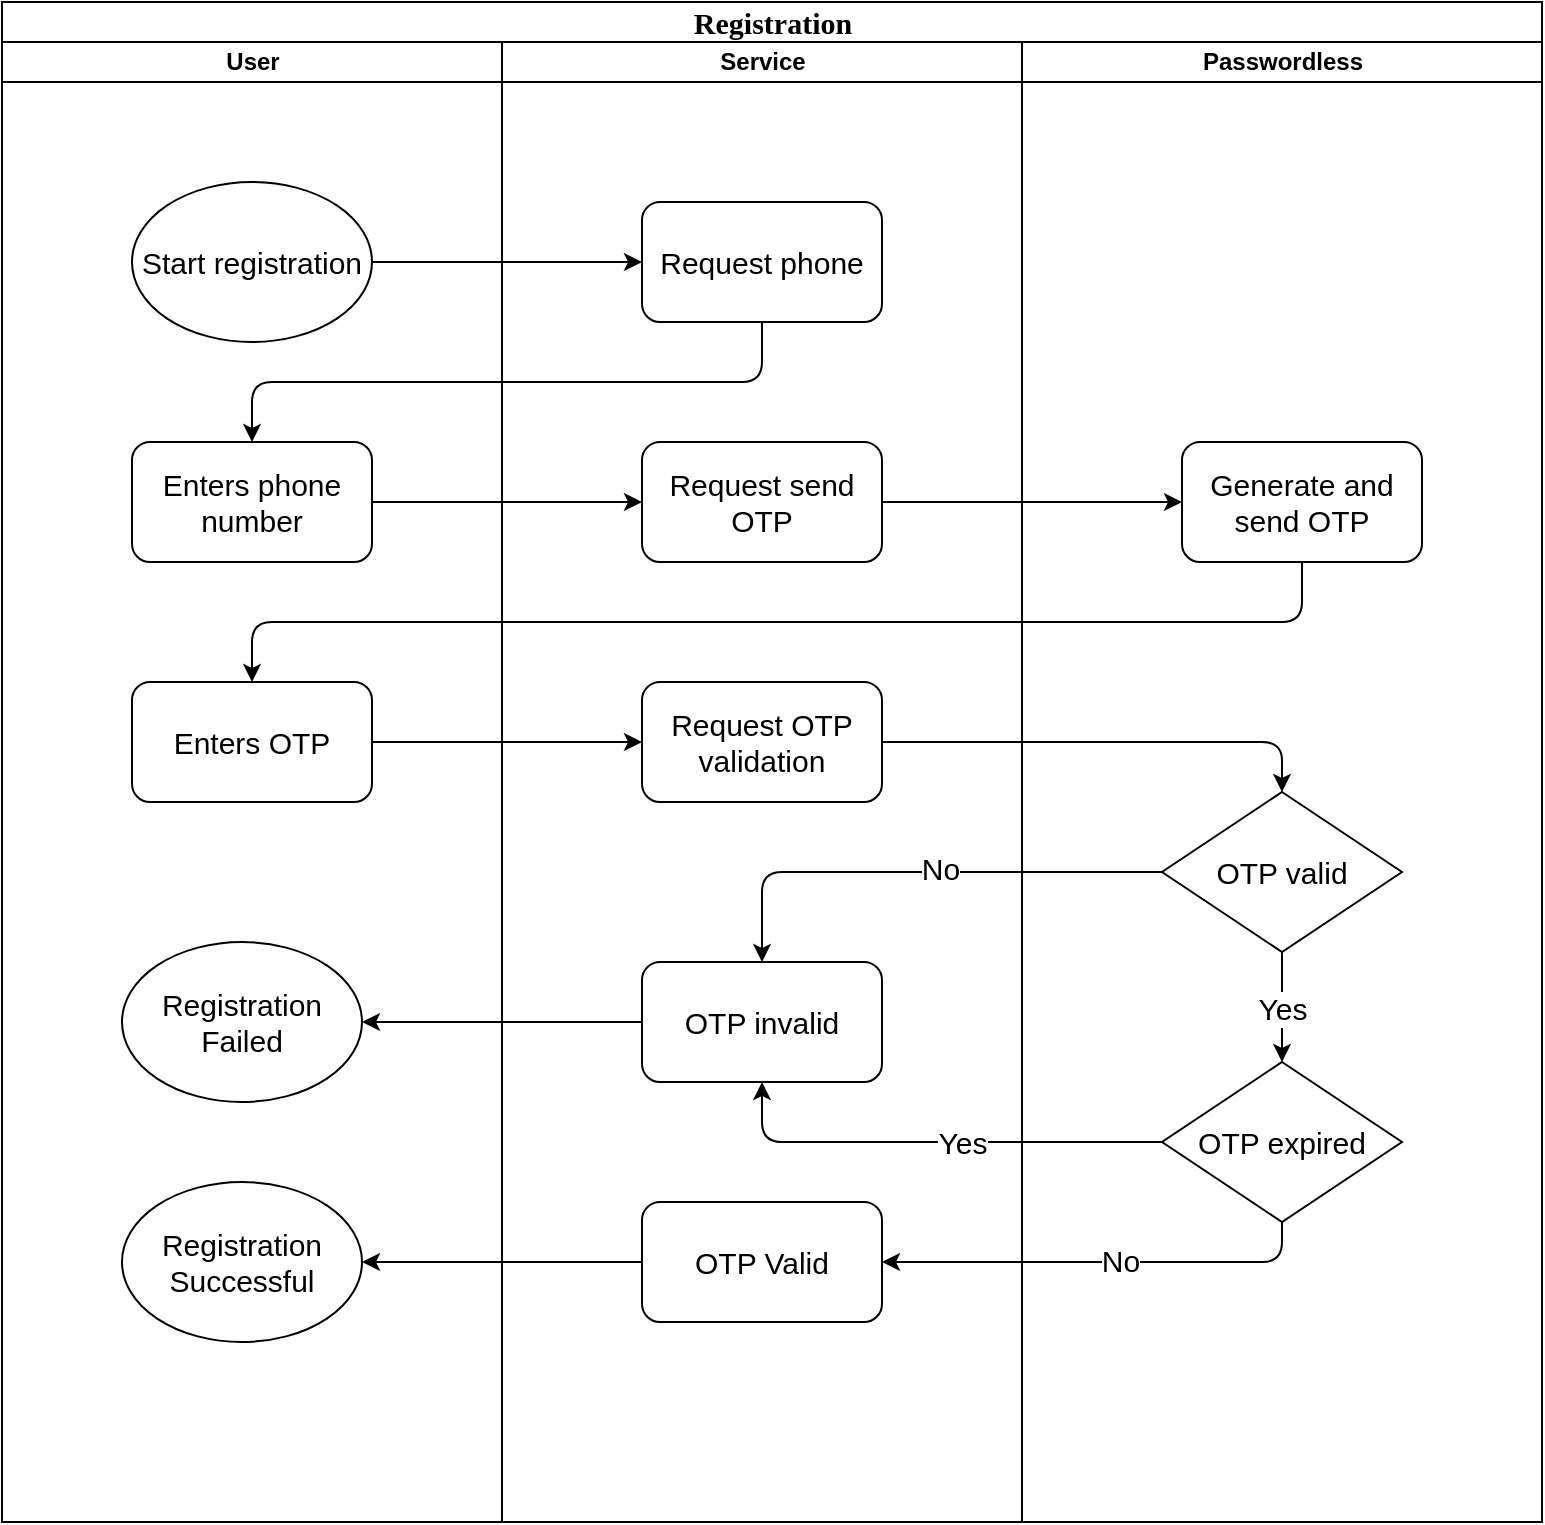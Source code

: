 <mxfile version="12.6.6" type="device"><diagram name="Page-1" id="74e2e168-ea6b-b213-b513-2b3c1d86103e"><mxGraphModel dx="946" dy="550" grid="1" gridSize="10" guides="1" tooltips="1" connect="1" arrows="1" fold="1" page="1" pageScale="1" pageWidth="1100" pageHeight="850" background="#ffffff" math="0" shadow="0"><root><mxCell id="0"/><mxCell id="1" parent="0"/><mxCell id="77e6c97f196da883-1" value="Registration" style="swimlane;html=1;childLayout=stackLayout;startSize=20;rounded=0;shadow=0;labelBackgroundColor=none;strokeColor=#000000;strokeWidth=1;fillColor=#ffffff;fontFamily=Verdana;fontSize=15;fontColor=#000000;align=center;" parent="1" vertex="1"><mxGeometry x="80" y="30" width="770" height="760" as="geometry"/></mxCell><mxCell id="77e6c97f196da883-2" value="User" style="swimlane;html=1;startSize=20;" parent="77e6c97f196da883-1" vertex="1"><mxGeometry y="20" width="250" height="740" as="geometry"/></mxCell><mxCell id="cBrOCSwOHWIjhw5bIsix-4" value="Enters phone number" style="rounded=1;whiteSpace=wrap;html=1;fontSize=15;" parent="77e6c97f196da883-2" vertex="1"><mxGeometry x="65" y="200" width="120" height="60" as="geometry"/></mxCell><mxCell id="cBrOCSwOHWIjhw5bIsix-13" value="Enters OTP" style="rounded=1;whiteSpace=wrap;html=1;fontSize=15;" parent="77e6c97f196da883-2" vertex="1"><mxGeometry x="65" y="320" width="120" height="60" as="geometry"/></mxCell><mxCell id="cBrOCSwOHWIjhw5bIsix-34" value="" style="edgeStyle=segmentEdgeStyle;endArrow=classic;html=1;fontSize=15;exitX=0;exitY=0.5;exitDx=0;exitDy=0;" parent="77e6c97f196da883-2" source="cBrOCSwOHWIjhw5bIsix-25" edge="1"><mxGeometry width="50" height="50" relative="1" as="geometry"><mxPoint x="100" y="650" as="sourcePoint"/><mxPoint x="180" y="490" as="targetPoint"/></mxGeometry></mxCell><mxCell id="cBrOCSwOHWIjhw5bIsix-44" value="Start registration" style="ellipse;whiteSpace=wrap;html=1;fontSize=15;" parent="77e6c97f196da883-2" vertex="1"><mxGeometry x="65" y="70" width="120" height="80" as="geometry"/></mxCell><mxCell id="cBrOCSwOHWIjhw5bIsix-45" value="Registration Failed" style="ellipse;whiteSpace=wrap;html=1;fontSize=15;" parent="77e6c97f196da883-2" vertex="1"><mxGeometry x="60" y="450" width="120" height="80" as="geometry"/></mxCell><mxCell id="cBrOCSwOHWIjhw5bIsix-46" value="Registration Successful" style="ellipse;whiteSpace=wrap;html=1;fontSize=15;" parent="77e6c97f196da883-2" vertex="1"><mxGeometry x="60" y="570" width="120" height="80" as="geometry"/></mxCell><mxCell id="77e6c97f196da883-3" value="Service" style="swimlane;html=1;startSize=20;" parent="77e6c97f196da883-1" vertex="1"><mxGeometry x="250" y="20" width="260" height="740" as="geometry"/></mxCell><mxCell id="cBrOCSwOHWIjhw5bIsix-2" value="Request phone" style="rounded=1;whiteSpace=wrap;html=1;fontSize=15;" parent="77e6c97f196da883-3" vertex="1"><mxGeometry x="70" y="80" width="120" height="60" as="geometry"/></mxCell><mxCell id="cBrOCSwOHWIjhw5bIsix-6" value="Request send OTP" style="rounded=1;whiteSpace=wrap;html=1;fontSize=15;" parent="77e6c97f196da883-3" vertex="1"><mxGeometry x="70" y="200" width="120" height="60" as="geometry"/></mxCell><mxCell id="cBrOCSwOHWIjhw5bIsix-16" value="Request OTP validation" style="rounded=1;whiteSpace=wrap;html=1;fontSize=15;" parent="77e6c97f196da883-3" vertex="1"><mxGeometry x="70" y="320" width="120" height="60" as="geometry"/></mxCell><mxCell id="cBrOCSwOHWIjhw5bIsix-25" value="OTP invalid" style="rounded=1;whiteSpace=wrap;html=1;fontSize=15;" parent="77e6c97f196da883-3" vertex="1"><mxGeometry x="70" y="460" width="120" height="60" as="geometry"/></mxCell><mxCell id="cBrOCSwOHWIjhw5bIsix-32" value="OTP Valid" style="rounded=1;whiteSpace=wrap;html=1;fontSize=15;" parent="77e6c97f196da883-3" vertex="1"><mxGeometry x="70" y="580" width="120" height="60" as="geometry"/></mxCell><mxCell id="cBrOCSwOHWIjhw5bIsix-3" value="" style="edgeStyle=elbowEdgeStyle;elbow=horizontal;endArrow=classic;html=1;fontSize=15;exitX=1;exitY=0.5;exitDx=0;exitDy=0;entryX=0;entryY=0.5;entryDx=0;entryDy=0;" parent="77e6c97f196da883-1" target="cBrOCSwOHWIjhw5bIsix-2" edge="1"><mxGeometry width="50" height="50" relative="1" as="geometry"><mxPoint x="185" y="130" as="sourcePoint"/><mxPoint x="230" y="280" as="targetPoint"/></mxGeometry></mxCell><mxCell id="cBrOCSwOHWIjhw5bIsix-7" value="" style="edgeStyle=elbowEdgeStyle;elbow=vertical;endArrow=classic;html=1;fontSize=15;exitX=0.5;exitY=1;exitDx=0;exitDy=0;entryX=0.5;entryY=0;entryDx=0;entryDy=0;" parent="77e6c97f196da883-1" source="cBrOCSwOHWIjhw5bIsix-2" target="cBrOCSwOHWIjhw5bIsix-4" edge="1"><mxGeometry width="50" height="50" relative="1" as="geometry"><mxPoint x="340" y="240" as="sourcePoint"/><mxPoint x="390" y="190" as="targetPoint"/></mxGeometry></mxCell><mxCell id="cBrOCSwOHWIjhw5bIsix-8" value="" style="edgeStyle=segmentEdgeStyle;endArrow=classic;html=1;fontSize=15;exitX=1;exitY=0.5;exitDx=0;exitDy=0;entryX=0;entryY=0.5;entryDx=0;entryDy=0;" parent="77e6c97f196da883-1" source="cBrOCSwOHWIjhw5bIsix-4" target="cBrOCSwOHWIjhw5bIsix-6" edge="1"><mxGeometry width="50" height="50" relative="1" as="geometry"><mxPoint x="210" y="390" as="sourcePoint"/><mxPoint x="260" y="340" as="targetPoint"/></mxGeometry></mxCell><mxCell id="cBrOCSwOHWIjhw5bIsix-10" value="" style="edgeStyle=segmentEdgeStyle;endArrow=classic;html=1;fontSize=15;exitX=1;exitY=0.5;exitDx=0;exitDy=0;entryX=0;entryY=0.5;entryDx=0;entryDy=0;" parent="77e6c97f196da883-1" source="cBrOCSwOHWIjhw5bIsix-6" target="cBrOCSwOHWIjhw5bIsix-9" edge="1"><mxGeometry width="50" height="50" relative="1" as="geometry"><mxPoint x="450" y="380" as="sourcePoint"/><mxPoint x="500" y="330" as="targetPoint"/></mxGeometry></mxCell><mxCell id="cBrOCSwOHWIjhw5bIsix-15" value="" style="edgeStyle=elbowEdgeStyle;elbow=vertical;endArrow=classic;html=1;fontSize=15;exitX=0.5;exitY=1;exitDx=0;exitDy=0;entryX=0.5;entryY=0;entryDx=0;entryDy=0;" parent="77e6c97f196da883-1" source="cBrOCSwOHWIjhw5bIsix-9" target="cBrOCSwOHWIjhw5bIsix-13" edge="1"><mxGeometry width="50" height="50" relative="1" as="geometry"><mxPoint x="400" y="410" as="sourcePoint"/><mxPoint x="450" y="360" as="targetPoint"/></mxGeometry></mxCell><mxCell id="cBrOCSwOHWIjhw5bIsix-17" value="" style="edgeStyle=segmentEdgeStyle;endArrow=classic;html=1;fontSize=15;exitX=1;exitY=0.5;exitDx=0;exitDy=0;entryX=0;entryY=0.5;entryDx=0;entryDy=0;" parent="77e6c97f196da883-1" source="cBrOCSwOHWIjhw5bIsix-13" target="cBrOCSwOHWIjhw5bIsix-16" edge="1"><mxGeometry width="50" height="50" relative="1" as="geometry"><mxPoint x="130" y="550" as="sourcePoint"/><mxPoint x="180" y="500" as="targetPoint"/></mxGeometry></mxCell><mxCell id="cBrOCSwOHWIjhw5bIsix-24" value="" style="edgeStyle=segmentEdgeStyle;endArrow=classic;html=1;fontSize=15;exitX=1;exitY=0.5;exitDx=0;exitDy=0;entryX=0.5;entryY=0;entryDx=0;entryDy=0;" parent="77e6c97f196da883-1" source="cBrOCSwOHWIjhw5bIsix-16" target="cBrOCSwOHWIjhw5bIsix-23" edge="1"><mxGeometry width="50" height="50" relative="1" as="geometry"><mxPoint x="380" y="520" as="sourcePoint"/><mxPoint x="430" y="470" as="targetPoint"/></mxGeometry></mxCell><mxCell id="77e6c97f196da883-4" value="Passwordless" style="swimlane;html=1;startSize=20;" parent="77e6c97f196da883-1" vertex="1"><mxGeometry x="510" y="20" width="260" height="740" as="geometry"/></mxCell><mxCell id="cBrOCSwOHWIjhw5bIsix-9" value="Generate and send OTP" style="rounded=1;whiteSpace=wrap;html=1;fontSize=15;" parent="77e6c97f196da883-4" vertex="1"><mxGeometry x="80" y="200" width="120" height="60" as="geometry"/></mxCell><mxCell id="cBrOCSwOHWIjhw5bIsix-30" value="Yes" style="edgeStyle=orthogonalEdgeStyle;rounded=0;orthogonalLoop=1;jettySize=auto;html=1;fontSize=15;" parent="77e6c97f196da883-4" source="cBrOCSwOHWIjhw5bIsix-23" target="cBrOCSwOHWIjhw5bIsix-29" edge="1"><mxGeometry relative="1" as="geometry"/></mxCell><mxCell id="cBrOCSwOHWIjhw5bIsix-23" value="OTP valid" style="rhombus;whiteSpace=wrap;html=1;fontSize=15;" parent="77e6c97f196da883-4" vertex="1"><mxGeometry x="70" y="375" width="120" height="80" as="geometry"/></mxCell><mxCell id="cBrOCSwOHWIjhw5bIsix-29" value="OTP expired" style="rhombus;whiteSpace=wrap;html=1;fontSize=15;" parent="77e6c97f196da883-4" vertex="1"><mxGeometry x="70" y="510" width="120" height="80" as="geometry"/></mxCell><mxCell id="cBrOCSwOHWIjhw5bIsix-26" value="" style="edgeStyle=segmentEdgeStyle;endArrow=classic;html=1;fontSize=15;exitX=0;exitY=0.5;exitDx=0;exitDy=0;entryX=0.5;entryY=0;entryDx=0;entryDy=0;" parent="77e6c97f196da883-1" source="cBrOCSwOHWIjhw5bIsix-23" target="cBrOCSwOHWIjhw5bIsix-25" edge="1"><mxGeometry width="50" height="50" relative="1" as="geometry"><mxPoint x="490" y="570" as="sourcePoint"/><mxPoint x="380" y="420" as="targetPoint"/></mxGeometry></mxCell><mxCell id="cBrOCSwOHWIjhw5bIsix-28" value="No" style="text;html=1;resizable=0;points=[];align=center;verticalAlign=middle;labelBackgroundColor=#ffffff;fontSize=15;" parent="cBrOCSwOHWIjhw5bIsix-26" vertex="1" connectable="0"><mxGeometry x="-0.094" y="-2" relative="1" as="geometry"><mxPoint as="offset"/></mxGeometry></mxCell><mxCell id="cBrOCSwOHWIjhw5bIsix-35" value="" style="edgeStyle=elbowEdgeStyle;elbow=vertical;endArrow=classic;html=1;fontSize=15;exitX=0;exitY=0.5;exitDx=0;exitDy=0;entryX=0.5;entryY=1;entryDx=0;entryDy=0;" parent="77e6c97f196da883-1" source="cBrOCSwOHWIjhw5bIsix-29" target="cBrOCSwOHWIjhw5bIsix-25" edge="1"><mxGeometry width="50" height="50" relative="1" as="geometry"><mxPoint x="470" y="570" as="sourcePoint"/><mxPoint x="520" y="520" as="targetPoint"/><Array as="points"><mxPoint x="510" y="570"/></Array></mxGeometry></mxCell><mxCell id="cBrOCSwOHWIjhw5bIsix-36" value="Yes" style="text;html=1;resizable=0;points=[];align=center;verticalAlign=middle;labelBackgroundColor=#ffffff;fontSize=15;" parent="cBrOCSwOHWIjhw5bIsix-35" vertex="1" connectable="0"><mxGeometry x="-0.13" relative="1" as="geometry"><mxPoint as="offset"/></mxGeometry></mxCell><mxCell id="cBrOCSwOHWIjhw5bIsix-37" value="" style="edgeStyle=segmentEdgeStyle;endArrow=classic;html=1;fontSize=15;exitX=0.5;exitY=1;exitDx=0;exitDy=0;entryX=1;entryY=0.5;entryDx=0;entryDy=0;" parent="77e6c97f196da883-1" source="cBrOCSwOHWIjhw5bIsix-29" target="cBrOCSwOHWIjhw5bIsix-32" edge="1"><mxGeometry width="50" height="50" relative="1" as="geometry"><mxPoint x="430" y="730" as="sourcePoint"/><mxPoint x="480" y="680" as="targetPoint"/><Array as="points"><mxPoint x="640" y="630"/></Array></mxGeometry></mxCell><mxCell id="cBrOCSwOHWIjhw5bIsix-38" value="No" style="text;html=1;resizable=0;points=[];align=center;verticalAlign=middle;labelBackgroundColor=#ffffff;fontSize=15;" parent="cBrOCSwOHWIjhw5bIsix-37" vertex="1" connectable="0"><mxGeometry x="-0.082" y="-1" relative="1" as="geometry"><mxPoint as="offset"/></mxGeometry></mxCell><mxCell id="cBrOCSwOHWIjhw5bIsix-43" value="" style="edgeStyle=orthogonalEdgeStyle;rounded=0;orthogonalLoop=1;jettySize=auto;html=1;fontSize=15;entryX=1;entryY=0.5;entryDx=0;entryDy=0;" parent="77e6c97f196da883-1" source="cBrOCSwOHWIjhw5bIsix-32" target="cBrOCSwOHWIjhw5bIsix-46" edge="1"><mxGeometry relative="1" as="geometry"><mxPoint x="190" y="630" as="targetPoint"/></mxGeometry></mxCell></root></mxGraphModel></diagram></mxfile>